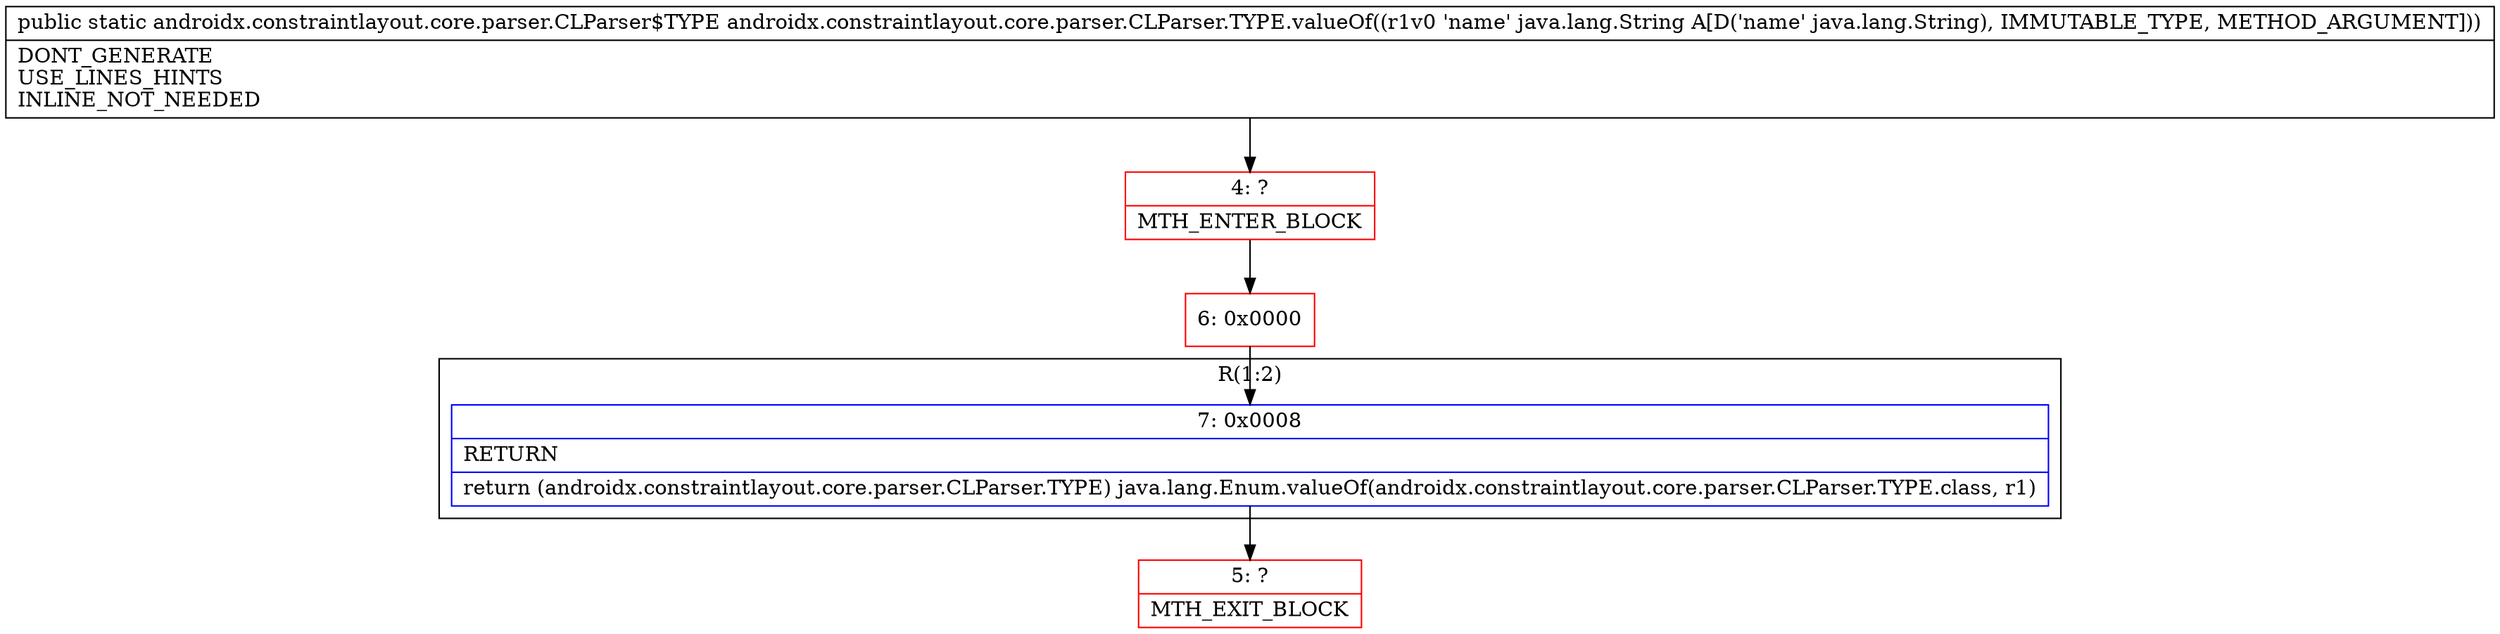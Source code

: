 digraph "CFG forandroidx.constraintlayout.core.parser.CLParser.TYPE.valueOf(Ljava\/lang\/String;)Landroidx\/constraintlayout\/core\/parser\/CLParser$TYPE;" {
subgraph cluster_Region_98584238 {
label = "R(1:2)";
node [shape=record,color=blue];
Node_7 [shape=record,label="{7\:\ 0x0008|RETURN\l|return (androidx.constraintlayout.core.parser.CLParser.TYPE) java.lang.Enum.valueOf(androidx.constraintlayout.core.parser.CLParser.TYPE.class, r1)\l}"];
}
Node_4 [shape=record,color=red,label="{4\:\ ?|MTH_ENTER_BLOCK\l}"];
Node_6 [shape=record,color=red,label="{6\:\ 0x0000}"];
Node_5 [shape=record,color=red,label="{5\:\ ?|MTH_EXIT_BLOCK\l}"];
MethodNode[shape=record,label="{public static androidx.constraintlayout.core.parser.CLParser$TYPE androidx.constraintlayout.core.parser.CLParser.TYPE.valueOf((r1v0 'name' java.lang.String A[D('name' java.lang.String), IMMUTABLE_TYPE, METHOD_ARGUMENT]))  | DONT_GENERATE\lUSE_LINES_HINTS\lINLINE_NOT_NEEDED\l}"];
MethodNode -> Node_4;Node_7 -> Node_5;
Node_4 -> Node_6;
Node_6 -> Node_7;
}

